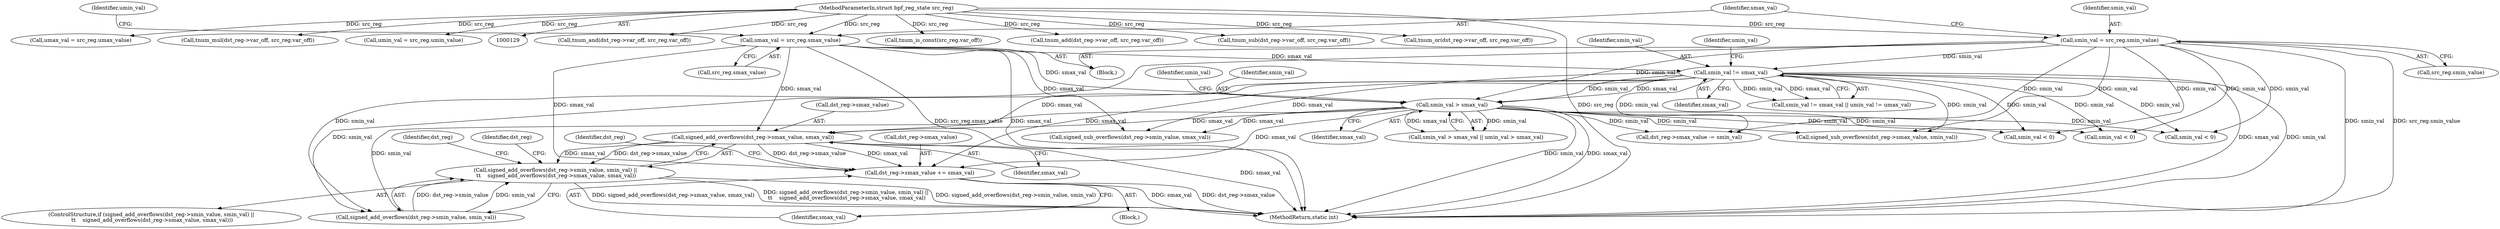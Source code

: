 digraph "0_linux_d3bd7413e0ca40b60cf60d4003246d067cafdeda@pointer" {
"1000286" [label="(Call,signed_add_overflows(dst_reg->smax_value, smax_val))"];
"1000221" [label="(Call,smin_val != smax_val)"];
"1000184" [label="(Call,smin_val = src_reg.smin_value)"];
"1000133" [label="(MethodParameterIn,struct bpf_reg_state src_reg)"];
"1000189" [label="(Call,smax_val = src_reg.smax_value)"];
"1000228" [label="(Call,smin_val > smax_val)"];
"1000280" [label="(Call,signed_add_overflows(dst_reg->smin_value, smin_val) ||\n \t\t    signed_add_overflows(dst_reg->smax_value, smax_val))"];
"1000309" [label="(Call,dst_reg->smax_value += smax_val)"];
"1000384" [label="(Call,signed_sub_overflows(dst_reg->smin_value, smax_val))"];
"1000281" [label="(Call,signed_add_overflows(dst_reg->smin_value, smin_val))"];
"1000602" [label="(Call,smin_val < 0)"];
"1000195" [label="(Identifier,umin_val)"];
"1000228" [label="(Call,smin_val > smax_val)"];
"1000697" [label="(Call,smin_val < 0)"];
"1000294" [label="(Identifier,dst_reg)"];
"1000412" [label="(Call,dst_reg->smax_value -= smin_val)"];
"1000570" [label="(Call,tnum_and(dst_reg->var_off, src_reg.var_off))"];
"1000227" [label="(Call,smin_val > smax_val || umin_val > umax_val)"];
"1000186" [label="(Call,src_reg.smin_value)"];
"1000319" [label="(Identifier,dst_reg)"];
"1000472" [label="(Call,smin_val < 0)"];
"1000223" [label="(Identifier,smax_val)"];
"1000903" [label="(MethodReturn,static int)"];
"1000206" [label="(Call,tnum_is_const(src_reg.var_off))"];
"1000232" [label="(Identifier,umin_val)"];
"1000357" [label="(Call,tnum_add(dst_reg->var_off, src_reg.var_off))"];
"1000310" [label="(Call,dst_reg->smax_value)"];
"1000280" [label="(Call,signed_add_overflows(dst_reg->smin_value, smin_val) ||\n \t\t    signed_add_overflows(dst_reg->smax_value, smax_val))"];
"1000222" [label="(Identifier,smin_val)"];
"1000290" [label="(Identifier,smax_val)"];
"1000185" [label="(Identifier,smin_val)"];
"1000133" [label="(MethodParameterIn,struct bpf_reg_state src_reg)"];
"1000229" [label="(Identifier,smin_val)"];
"1000309" [label="(Call,dst_reg->smax_value += smax_val)"];
"1000221" [label="(Call,smin_val != smax_val)"];
"1000134" [label="(Block,)"];
"1000287" [label="(Call,dst_reg->smax_value)"];
"1000230" [label="(Identifier,smax_val)"];
"1000313" [label="(Identifier,smax_val)"];
"1000220" [label="(Call,smin_val != smax_val || umin_val != umax_val)"];
"1000184" [label="(Call,smin_val = src_reg.smin_value)"];
"1000450" [label="(Call,tnum_sub(dst_reg->var_off, src_reg.var_off))"];
"1000189" [label="(Call,smax_val = src_reg.smax_value)"];
"1000659" [label="(Call,tnum_or(dst_reg->var_off, src_reg.var_off))"];
"1000199" [label="(Call,umax_val = src_reg.umax_value)"];
"1000225" [label="(Identifier,umin_val)"];
"1000303" [label="(Block,)"];
"1000463" [label="(Call,tnum_mul(dst_reg->var_off, src_reg.var_off))"];
"1000306" [label="(Identifier,dst_reg)"];
"1000191" [label="(Call,src_reg.smax_value)"];
"1000286" [label="(Call,signed_add_overflows(dst_reg->smax_value, smax_val))"];
"1000389" [label="(Call,signed_sub_overflows(dst_reg->smax_value, smin_val))"];
"1000279" [label="(ControlStructure,if (signed_add_overflows(dst_reg->smin_value, smin_val) ||\n \t\t    signed_add_overflows(dst_reg->smax_value, smax_val)))"];
"1000194" [label="(Call,umin_val = src_reg.umin_value)"];
"1000190" [label="(Identifier,smax_val)"];
"1000286" -> "1000280"  [label="AST: "];
"1000286" -> "1000290"  [label="CFG: "];
"1000287" -> "1000286"  [label="AST: "];
"1000290" -> "1000286"  [label="AST: "];
"1000280" -> "1000286"  [label="CFG: "];
"1000286" -> "1000903"  [label="DDG: smax_val"];
"1000286" -> "1000280"  [label="DDG: dst_reg->smax_value"];
"1000286" -> "1000280"  [label="DDG: smax_val"];
"1000221" -> "1000286"  [label="DDG: smax_val"];
"1000189" -> "1000286"  [label="DDG: smax_val"];
"1000228" -> "1000286"  [label="DDG: smax_val"];
"1000286" -> "1000309"  [label="DDG: smax_val"];
"1000286" -> "1000309"  [label="DDG: dst_reg->smax_value"];
"1000221" -> "1000220"  [label="AST: "];
"1000221" -> "1000223"  [label="CFG: "];
"1000222" -> "1000221"  [label="AST: "];
"1000223" -> "1000221"  [label="AST: "];
"1000225" -> "1000221"  [label="CFG: "];
"1000220" -> "1000221"  [label="CFG: "];
"1000221" -> "1000903"  [label="DDG: smax_val"];
"1000221" -> "1000903"  [label="DDG: smin_val"];
"1000221" -> "1000220"  [label="DDG: smin_val"];
"1000221" -> "1000220"  [label="DDG: smax_val"];
"1000184" -> "1000221"  [label="DDG: smin_val"];
"1000189" -> "1000221"  [label="DDG: smax_val"];
"1000221" -> "1000228"  [label="DDG: smin_val"];
"1000221" -> "1000228"  [label="DDG: smax_val"];
"1000221" -> "1000281"  [label="DDG: smin_val"];
"1000221" -> "1000309"  [label="DDG: smax_val"];
"1000221" -> "1000384"  [label="DDG: smax_val"];
"1000221" -> "1000389"  [label="DDG: smin_val"];
"1000221" -> "1000412"  [label="DDG: smin_val"];
"1000221" -> "1000472"  [label="DDG: smin_val"];
"1000221" -> "1000602"  [label="DDG: smin_val"];
"1000221" -> "1000697"  [label="DDG: smin_val"];
"1000184" -> "1000134"  [label="AST: "];
"1000184" -> "1000186"  [label="CFG: "];
"1000185" -> "1000184"  [label="AST: "];
"1000186" -> "1000184"  [label="AST: "];
"1000190" -> "1000184"  [label="CFG: "];
"1000184" -> "1000903"  [label="DDG: src_reg.smin_value"];
"1000184" -> "1000903"  [label="DDG: smin_val"];
"1000133" -> "1000184"  [label="DDG: src_reg"];
"1000184" -> "1000228"  [label="DDG: smin_val"];
"1000184" -> "1000281"  [label="DDG: smin_val"];
"1000184" -> "1000389"  [label="DDG: smin_val"];
"1000184" -> "1000412"  [label="DDG: smin_val"];
"1000184" -> "1000472"  [label="DDG: smin_val"];
"1000184" -> "1000602"  [label="DDG: smin_val"];
"1000184" -> "1000697"  [label="DDG: smin_val"];
"1000133" -> "1000129"  [label="AST: "];
"1000133" -> "1000903"  [label="DDG: src_reg"];
"1000133" -> "1000189"  [label="DDG: src_reg"];
"1000133" -> "1000194"  [label="DDG: src_reg"];
"1000133" -> "1000199"  [label="DDG: src_reg"];
"1000133" -> "1000206"  [label="DDG: src_reg"];
"1000133" -> "1000357"  [label="DDG: src_reg"];
"1000133" -> "1000450"  [label="DDG: src_reg"];
"1000133" -> "1000463"  [label="DDG: src_reg"];
"1000133" -> "1000570"  [label="DDG: src_reg"];
"1000133" -> "1000659"  [label="DDG: src_reg"];
"1000189" -> "1000134"  [label="AST: "];
"1000189" -> "1000191"  [label="CFG: "];
"1000190" -> "1000189"  [label="AST: "];
"1000191" -> "1000189"  [label="AST: "];
"1000195" -> "1000189"  [label="CFG: "];
"1000189" -> "1000903"  [label="DDG: smax_val"];
"1000189" -> "1000903"  [label="DDG: src_reg.smax_value"];
"1000189" -> "1000228"  [label="DDG: smax_val"];
"1000189" -> "1000309"  [label="DDG: smax_val"];
"1000189" -> "1000384"  [label="DDG: smax_val"];
"1000228" -> "1000227"  [label="AST: "];
"1000228" -> "1000230"  [label="CFG: "];
"1000229" -> "1000228"  [label="AST: "];
"1000230" -> "1000228"  [label="AST: "];
"1000232" -> "1000228"  [label="CFG: "];
"1000227" -> "1000228"  [label="CFG: "];
"1000228" -> "1000903"  [label="DDG: smin_val"];
"1000228" -> "1000903"  [label="DDG: smax_val"];
"1000228" -> "1000227"  [label="DDG: smin_val"];
"1000228" -> "1000227"  [label="DDG: smax_val"];
"1000228" -> "1000281"  [label="DDG: smin_val"];
"1000228" -> "1000309"  [label="DDG: smax_val"];
"1000228" -> "1000384"  [label="DDG: smax_val"];
"1000228" -> "1000389"  [label="DDG: smin_val"];
"1000228" -> "1000412"  [label="DDG: smin_val"];
"1000228" -> "1000472"  [label="DDG: smin_val"];
"1000228" -> "1000602"  [label="DDG: smin_val"];
"1000228" -> "1000697"  [label="DDG: smin_val"];
"1000280" -> "1000279"  [label="AST: "];
"1000280" -> "1000281"  [label="CFG: "];
"1000281" -> "1000280"  [label="AST: "];
"1000294" -> "1000280"  [label="CFG: "];
"1000306" -> "1000280"  [label="CFG: "];
"1000280" -> "1000903"  [label="DDG: signed_add_overflows(dst_reg->smax_value, smax_val)"];
"1000280" -> "1000903"  [label="DDG: signed_add_overflows(dst_reg->smin_value, smin_val) ||\n \t\t    signed_add_overflows(dst_reg->smax_value, smax_val)"];
"1000280" -> "1000903"  [label="DDG: signed_add_overflows(dst_reg->smin_value, smin_val)"];
"1000281" -> "1000280"  [label="DDG: dst_reg->smin_value"];
"1000281" -> "1000280"  [label="DDG: smin_val"];
"1000309" -> "1000303"  [label="AST: "];
"1000309" -> "1000313"  [label="CFG: "];
"1000310" -> "1000309"  [label="AST: "];
"1000313" -> "1000309"  [label="AST: "];
"1000319" -> "1000309"  [label="CFG: "];
"1000309" -> "1000903"  [label="DDG: dst_reg->smax_value"];
"1000309" -> "1000903"  [label="DDG: smax_val"];
}
